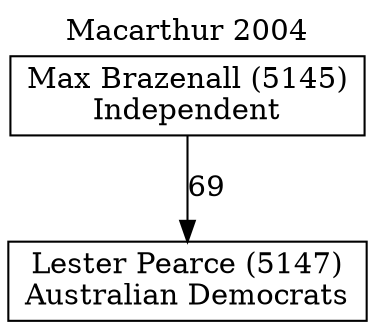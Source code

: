 // House preference flow
digraph "Lester Pearce (5147)_Macarthur_2004" {
	graph [label="Macarthur 2004" labelloc=t mclimit=10]
	node [shape=box]
	"Lester Pearce (5147)" [label="Lester Pearce (5147)
Australian Democrats"]
	"Max Brazenall (5145)" [label="Max Brazenall (5145)
Independent"]
	"Max Brazenall (5145)" -> "Lester Pearce (5147)" [label=69]
}
